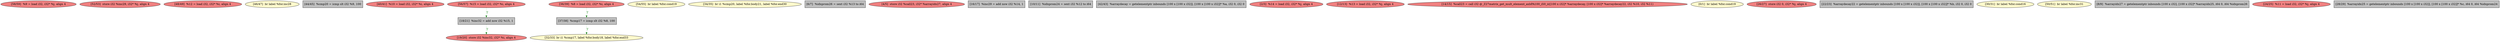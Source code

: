
digraph G {


node1263 [fillcolor=lightcoral,label="[58/59]  %9 = load i32, i32* %j, align 4",shape=ellipse,style=filled ]
node1259 [fillcolor=lightcoral,label="[52/53]  store i32 %inc29, i32* %j, align 4",shape=ellipse,style=filled ]
node1257 [fillcolor=lightcoral,label="[48/49]  %12 = load i32, i32* %i, align 4",shape=ellipse,style=filled ]
node1256 [fillcolor=lemonchiffon,label="[46/47]  br label %for.inc28",shape=ellipse,style=filled ]
node1255 [fillcolor=grey,label="[44/45]  %cmp20 = icmp slt i32 %9, 100",shape=rectangle,style=filled ]
node1253 [fillcolor=lightcoral,label="[40/41]  %10 = load i32, i32* %i, align 4",shape=ellipse,style=filled ]
node1262 [fillcolor=lightcoral,label="[56/57]  %15 = load i32, i32* %i, align 4",shape=ellipse,style=filled ]
node1252 [fillcolor=lightcoral,label="[36/39]  %8 = load i32, i32* %i, align 4",shape=ellipse,style=filled ]
node1260 [fillcolor=lemonchiffon,label="[54/55]  br label %for.cond19",shape=ellipse,style=filled ]
node1251 [fillcolor=lemonchiffon,label="[34/35]  br i1 %cmp20, label %for.body21, label %for.end30",shape=ellipse,style=filled ]
node1238 [fillcolor=grey,label="[6/7]  %idxprom26 = sext i32 %13 to i64",shape=rectangle,style=filled ]
node1237 [fillcolor=lightcoral,label="[4/5]  store i32 %call23, i32* %arrayidx27, align 4",shape=ellipse,style=filled ]
node1243 [fillcolor=grey,label="[16/17]  %inc29 = add nsw i32 %14, 1",shape=rectangle,style=filled ]
node1240 [fillcolor=grey,label="[10/11]  %idxprom24 = sext i32 %12 to i64",shape=rectangle,style=filled ]
node1261 [fillcolor=grey,label="[37/38]  %cmp17 = icmp slt i32 %8, 100",shape=rectangle,style=filled ]
node1254 [fillcolor=grey,label="[42/43]  %arraydecay = getelementptr inbounds [100 x [100 x i32]], [100 x [100 x i32]]* %a, i32 0, i32 0",shape=rectangle,style=filled ]
node1236 [fillcolor=lightcoral,label="[2/3]  %14 = load i32, i32* %j, align 4",shape=ellipse,style=filled ]
node1241 [fillcolor=lightcoral,label="[12/13]  %13 = load i32, i32* %j, align 4",shape=ellipse,style=filled ]
node1242 [fillcolor=lightcoral,label="[14/15]  %call23 = call i32 @_Z27matrix_get_mult_element_axbPA100_iS0_ii([100 x i32]* %arraydecay, [100 x i32]* %arraydecay22, i32 %10, i32 %11)",shape=ellipse,style=filled ]
node1235 [fillcolor=lemonchiffon,label="[0/1]  br label %for.cond19",shape=ellipse,style=filled ]
node1247 [fillcolor=lightcoral,label="[26/27]  store i32 0, i32* %j, align 4",shape=ellipse,style=filled ]
node1244 [fillcolor=grey,label="[18/21]  %inc32 = add nsw i32 %15, 1",shape=rectangle,style=filled ]
node1245 [fillcolor=grey,label="[22/23]  %arraydecay22 = getelementptr inbounds [100 x [100 x i32]], [100 x [100 x i32]]* %b, i32 0, i32 0",shape=rectangle,style=filled ]
node1249 [fillcolor=lemonchiffon,label="[30/31]  br label %for.cond16",shape=ellipse,style=filled ]
node1264 [fillcolor=lightcoral,label="[19/20]  store i32 %inc32, i32* %i, align 4",shape=ellipse,style=filled ]
node1258 [fillcolor=lemonchiffon,label="[50/51]  br label %for.inc31",shape=ellipse,style=filled ]
node1239 [fillcolor=grey,label="[8/9]  %arrayidx27 = getelementptr inbounds [100 x i32], [100 x i32]* %arrayidx25, i64 0, i64 %idxprom26",shape=rectangle,style=filled ]
node1246 [fillcolor=lightcoral,label="[24/25]  %11 = load i32, i32* %j, align 4",shape=ellipse,style=filled ]
node1248 [fillcolor=grey,label="[28/29]  %arrayidx25 = getelementptr inbounds [100 x [100 x i32]], [100 x [100 x i32]]* %c, i64 0, i64 %idxprom24",shape=rectangle,style=filled ]
node1250 [fillcolor=lemonchiffon,label="[32/33]  br i1 %cmp17, label %for.body18, label %for.end33",shape=ellipse,style=filled ]

node1252->node1261 [style=dotted,color=forestgreen,label="T",fontcolor=forestgreen ]
node1244->node1264 [style=dotted,color=forestgreen,label="T",fontcolor=forestgreen ]
node1262->node1244 [style=dotted,color=forestgreen,label="T",fontcolor=forestgreen ]
node1261->node1250 [style=dotted,color=forestgreen,label="T",fontcolor=forestgreen ]


}
